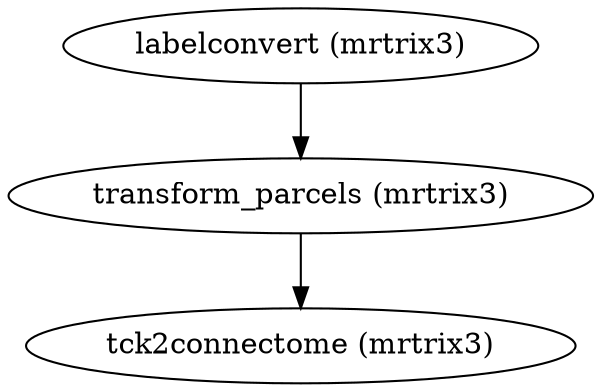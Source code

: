 strict digraph  {
"labelconvert (mrtrix3)";
"transform_parcels (mrtrix3)";
"tck2connectome (mrtrix3)";
"labelconvert (mrtrix3)" -> "transform_parcels (mrtrix3)";
"transform_parcels (mrtrix3)" -> "tck2connectome (mrtrix3)";
}
